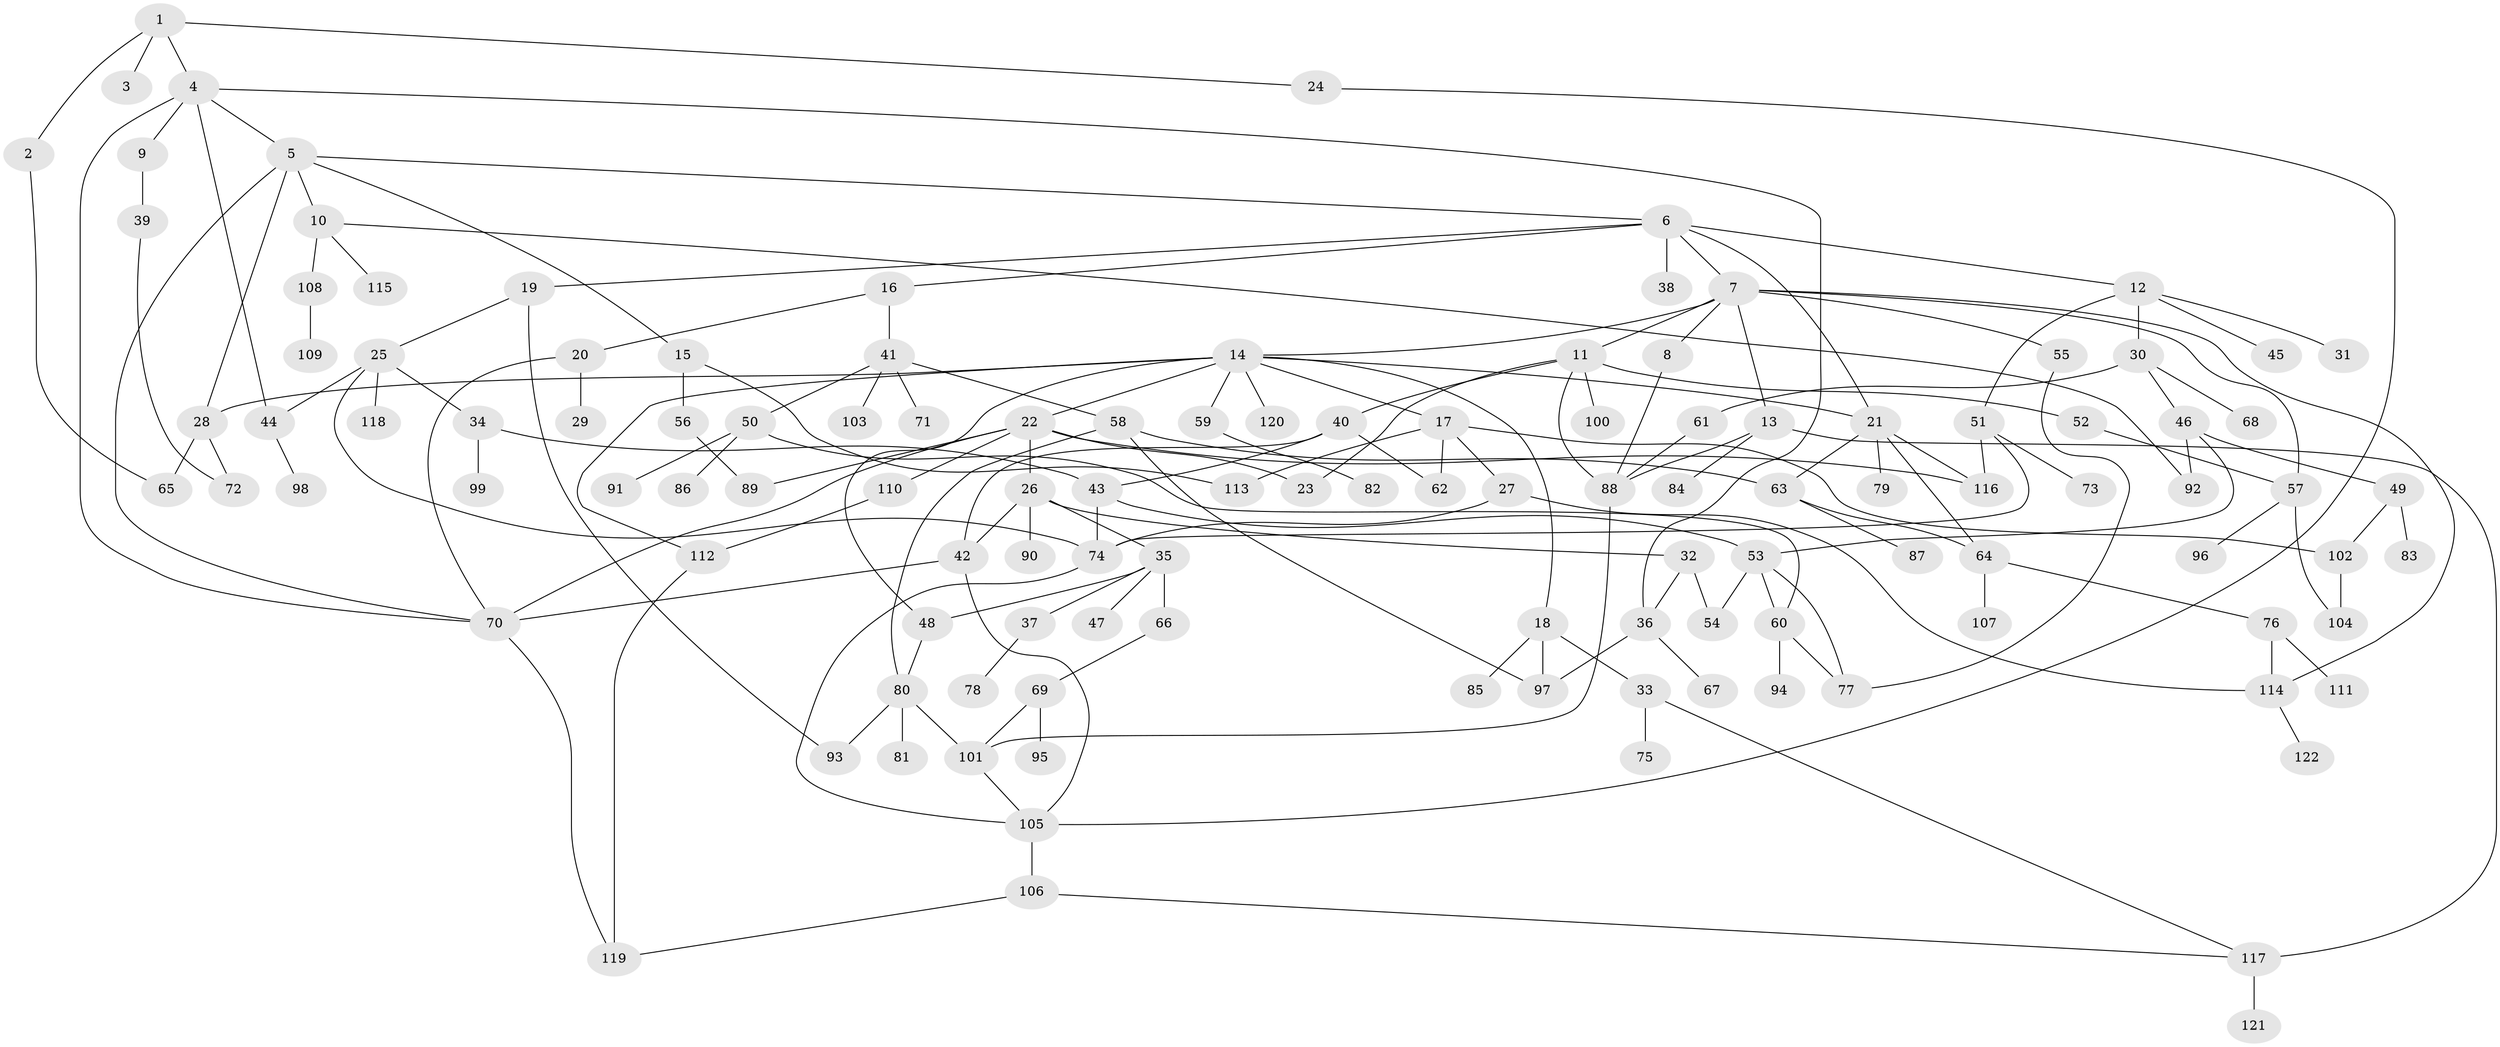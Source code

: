 // coarse degree distribution, {4: 0.06097560975609756, 1: 0.34146341463414637, 7: 0.08536585365853659, 6: 0.07317073170731707, 13: 0.012195121951219513, 2: 0.15853658536585366, 10: 0.012195121951219513, 3: 0.15853658536585366, 5: 0.08536585365853659, 8: 0.012195121951219513}
// Generated by graph-tools (version 1.1) at 2025/51/02/27/25 19:51:40]
// undirected, 122 vertices, 173 edges
graph export_dot {
graph [start="1"]
  node [color=gray90,style=filled];
  1;
  2;
  3;
  4;
  5;
  6;
  7;
  8;
  9;
  10;
  11;
  12;
  13;
  14;
  15;
  16;
  17;
  18;
  19;
  20;
  21;
  22;
  23;
  24;
  25;
  26;
  27;
  28;
  29;
  30;
  31;
  32;
  33;
  34;
  35;
  36;
  37;
  38;
  39;
  40;
  41;
  42;
  43;
  44;
  45;
  46;
  47;
  48;
  49;
  50;
  51;
  52;
  53;
  54;
  55;
  56;
  57;
  58;
  59;
  60;
  61;
  62;
  63;
  64;
  65;
  66;
  67;
  68;
  69;
  70;
  71;
  72;
  73;
  74;
  75;
  76;
  77;
  78;
  79;
  80;
  81;
  82;
  83;
  84;
  85;
  86;
  87;
  88;
  89;
  90;
  91;
  92;
  93;
  94;
  95;
  96;
  97;
  98;
  99;
  100;
  101;
  102;
  103;
  104;
  105;
  106;
  107;
  108;
  109;
  110;
  111;
  112;
  113;
  114;
  115;
  116;
  117;
  118;
  119;
  120;
  121;
  122;
  1 -- 2;
  1 -- 3;
  1 -- 4;
  1 -- 24;
  2 -- 65;
  4 -- 5;
  4 -- 9;
  4 -- 36;
  4 -- 44;
  4 -- 70;
  5 -- 6;
  5 -- 10;
  5 -- 15;
  5 -- 28;
  5 -- 70;
  6 -- 7;
  6 -- 12;
  6 -- 16;
  6 -- 19;
  6 -- 38;
  6 -- 21;
  7 -- 8;
  7 -- 11;
  7 -- 13;
  7 -- 14;
  7 -- 55;
  7 -- 57;
  7 -- 114;
  8 -- 88;
  9 -- 39;
  10 -- 92;
  10 -- 108;
  10 -- 115;
  11 -- 23;
  11 -- 40;
  11 -- 52;
  11 -- 100;
  11 -- 88;
  12 -- 30;
  12 -- 31;
  12 -- 45;
  12 -- 51;
  13 -- 84;
  13 -- 88;
  13 -- 117;
  14 -- 17;
  14 -- 18;
  14 -- 21;
  14 -- 22;
  14 -- 28;
  14 -- 59;
  14 -- 120;
  14 -- 48;
  14 -- 112;
  15 -- 56;
  15 -- 113;
  16 -- 20;
  16 -- 41;
  17 -- 27;
  17 -- 62;
  17 -- 113;
  17 -- 102;
  18 -- 33;
  18 -- 85;
  18 -- 97;
  19 -- 25;
  19 -- 93;
  20 -- 29;
  20 -- 70;
  21 -- 63;
  21 -- 64;
  21 -- 79;
  21 -- 116;
  22 -- 26;
  22 -- 89;
  22 -- 110;
  22 -- 116;
  22 -- 70;
  22 -- 23;
  24 -- 105;
  25 -- 34;
  25 -- 118;
  25 -- 74;
  25 -- 44;
  26 -- 32;
  26 -- 35;
  26 -- 90;
  26 -- 42;
  27 -- 74;
  27 -- 114;
  28 -- 65;
  28 -- 72;
  30 -- 46;
  30 -- 61;
  30 -- 68;
  32 -- 54;
  32 -- 36;
  33 -- 75;
  33 -- 117;
  34 -- 43;
  34 -- 99;
  35 -- 37;
  35 -- 47;
  35 -- 48;
  35 -- 66;
  36 -- 67;
  36 -- 97;
  37 -- 78;
  39 -- 72;
  40 -- 42;
  40 -- 62;
  40 -- 43;
  41 -- 50;
  41 -- 58;
  41 -- 71;
  41 -- 103;
  42 -- 105;
  42 -- 70;
  43 -- 74;
  43 -- 53;
  44 -- 98;
  46 -- 49;
  46 -- 53;
  46 -- 92;
  48 -- 80;
  49 -- 83;
  49 -- 102;
  50 -- 86;
  50 -- 91;
  50 -- 60;
  51 -- 73;
  51 -- 116;
  51 -- 74;
  52 -- 57;
  53 -- 54;
  53 -- 60;
  53 -- 77;
  55 -- 77;
  56 -- 89;
  57 -- 96;
  57 -- 104;
  58 -- 80;
  58 -- 97;
  58 -- 63;
  59 -- 82;
  60 -- 77;
  60 -- 94;
  61 -- 88;
  63 -- 87;
  63 -- 64;
  64 -- 76;
  64 -- 107;
  66 -- 69;
  69 -- 95;
  69 -- 101;
  70 -- 119;
  74 -- 105;
  76 -- 111;
  76 -- 114;
  80 -- 81;
  80 -- 93;
  80 -- 101;
  88 -- 101;
  101 -- 105;
  102 -- 104;
  105 -- 106;
  106 -- 117;
  106 -- 119;
  108 -- 109;
  110 -- 112;
  112 -- 119;
  114 -- 122;
  117 -- 121;
}

